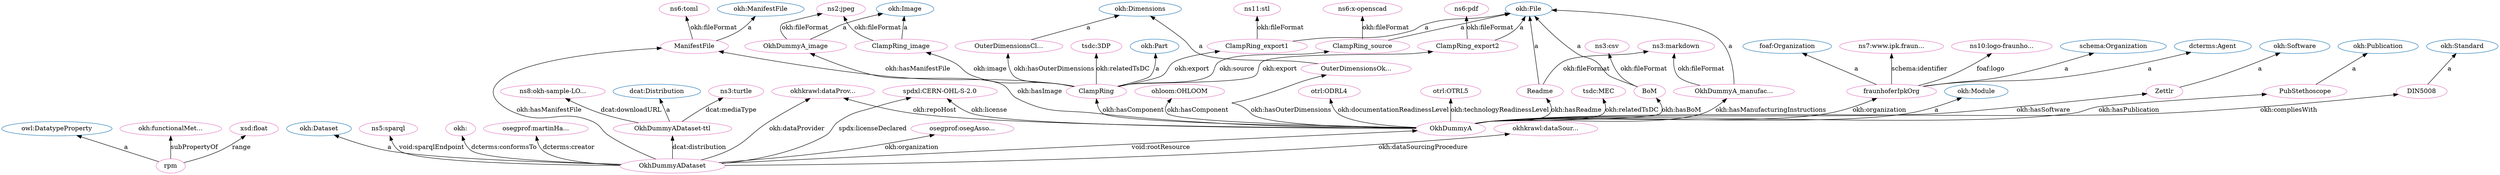 digraph G {
  rankdir=BT
  node[height=.3]
"http://www.w3.org/2002/07/owl#DatatypeProperty" [fillcolor="#1f77b4" color="#1f77b4" label="owl:DatatypeProperty"]
"http://w3id.org/oseg/ont/okh#File" [fillcolor="#1f77b4" color="#1f77b4" label="okh:File"]
"http://schema.org/Organization" [fillcolor="#1f77b4" color="#1f77b4" label="schema:Organization"]
"http://w3id.org/oseg/ont/okh#Software" [fillcolor="#1f77b4" color="#1f77b4" label="okh:Software"]
"http://w3id.org/oseg/ont/okh#Dataset" [fillcolor="#1f77b4" color="#1f77b4" label="okh:Dataset"]
"http://purl.org/dc/terms/Agent" [fillcolor="#1f77b4" color="#1f77b4" label="dcterms:Agent"]
"http://w3id.org/oseg/ont/okh#Image" [fillcolor="#1f77b4" color="#1f77b4" label="okh:Image"]
"http://xmlns.com/foaf/0.1/Organization" [fillcolor="#1f77b4" color="#1f77b4" label="foaf:Organization"]
"http://w3id.org/oseg/ont/okh#ManifestFile" [fillcolor="#1f77b4" color="#1f77b4" label="okh:ManifestFile"]
"http://w3id.org/oseg/ont/okh#Dimensions" [fillcolor="#1f77b4" color="#1f77b4" label="okh:Dimensions"]
"http://www.w3.org/ns/dcat#Distribution" [fillcolor="#1f77b4" color="#1f77b4" label="dcat:Distribution"]
"http://w3id.org/oseg/ont/okh#Part" [fillcolor="#1f77b4" color="#1f77b4" label="okh:Part"]
"http://w3id.org/oseg/ont/okh#Standard" [fillcolor="#1f77b4" color="#1f77b4" label="okh:Standard"]
"http://w3id.org/oseg/ont/okh#Module" [fillcolor="#1f77b4" color="#1f77b4" label="okh:Module"]
"http://w3id.org/oseg/ont/okh#Publication" [fillcolor="#1f77b4" color="#1f77b4" label="okh:Publication"]
"http://github.com/iop-alliance/OpenKnowHow/raw/master/res/sample_data/okh-sample-LOSH-Dummy-A.ttl#rpm" [fillcolor="#e377c2" color="#e377c2" label="rpm"]
"http://www.iana.org/assignments/media-types/image/jpeg" [fillcolor="#e377c2" color="#e377c2" label="ns2:jpeg"]
"http://www.iana.org/assignments/media-types/text/turtle" [fillcolor="#e377c2" color="#e377c2" label="ns3:turtle"]
"http://github.com/iop-alliance/OpenKnowHow/raw/master/res/sample_data/okh-sample-LOSH-Dummy-A.ttl#OkhDummyADataset" [fillcolor="#e377c2" color="#e377c2" label="OkhDummyADataset"]
"http://github.com/iop-alliance/OpenKnowHow/raw/master/res/sample_data/okh-sample-LOSH-Dummy-A.ttl#Zettlr" [fillcolor="#e377c2" color="#e377c2" label="Zettlr"]
"http://okh.dev.opensourceecology.de/sparql" [fillcolor="#e377c2" color="#e377c2" label="ns5:sparql"]
"http://www.iana.org/assignments/media-types/text/markdown" [fillcolor="#e377c2" color="#e377c2" label="ns3:markdown"]
"http://github.com/iop-alliance/OpenKnowHow/raw/master/res/sample_data/okh-sample-LOSH-Dummy-A.ttl#ClampRing_source" [fillcolor="#e377c2" color="#e377c2" label="ClampRing_source"]
"http://github.com/iop-alliance/OpenKnowHow/raw/master/res/sample_data/okh-sample-LOSH-Dummy-A.ttl#PubStethoscope" [fillcolor="#e377c2" color="#e377c2" label="PubStethoscope"]
"http://github.com/iop-alliance/OpenKnowHow/raw/master/res/sample_data/okh-sample-LOSH-Dummy-A.ttl#DIN5008" [fillcolor="#e377c2" color="#e377c2" label="DIN5008"]
"http://github.com/iop-alliance/OpenKnowHow/raw/master/res/sample_data/okh-sample-LOSH-Dummy-A.ttl#OkhDummyA_manufacturingInstructions" [fillcolor="#e377c2" color="#e377c2" label="OkhDummyA_manufac..."]
"http://github.com/iop-alliance/OpenKnowHow/raw/master/res/sample_data/okh-sample-LOSH-Dummy-A.ttl#ClampRing_export2" [fillcolor="#e377c2" color="#e377c2" label="ClampRing_export2"]
"http://w3id.org/oseg/ont/okh#" [fillcolor="#e377c2" color="#e377c2" label="okh:"]
"http://github.com/iop-alliance/OpenKnowHow/raw/master/res/sample_data/okh-sample-LOSH-Dummy-A.ttl#OuterDimensionsClampRing" [fillcolor="#e377c2" color="#e377c2" label="OuterDimensionsCl..."]
"http://www.iana.org/assignments/media-types/application/pdf" [fillcolor="#e377c2" color="#e377c2" label="ns6:pdf"]
"http://github.com/iop-alliance/OpenKnowHow/raw/master/res/sample_data/okh-sample-LOSH-Dummy-A.ttl#OkhDummyA_image" [fillcolor="#e377c2" color="#e377c2" label="OkhDummyA_image"]
"http://w3id.org/oseg/ont/oseg-profiles#martinHaeuer" [fillcolor="#e377c2" color="#e377c2" label="osegprof:martinHa..."]
"http://w3id.org/oseg/ont/okh-krawler#dataProviderGithub" [fillcolor="#e377c2" color="#e377c2" label="okhkrawl:dataProv..."]
"http://github.com/iop-alliance/OpenKnowHow/raw/master/res/sample_data/okh-sample-OHLOOM.ttl#OHLOOM" [fillcolor="#e377c2" color="#e377c2" label="ohloom:OHLOOM"]
"https://www.ipk.fraunhofer.de" [fillcolor="#e377c2" color="#e377c2" label="ns7:www.ipk.fraun..."]
"http://github.com/iop-alliance/OpenKnowHow/raw/master/res/sample_data/okh-sample-LOSH-Dummy-A.ttl#OuterDimensionsOkhDummyA" [fillcolor="#e377c2" color="#e377c2" label="OuterDimensionsOk..."]
"https://github.com/iop-alliance/OpenKnowHow/raw/master/res/sample_data/okh-sample-LOSH-Dummy-A.ttl" [fillcolor="#e377c2" color="#e377c2" label="ns8:okh-sample-LO..."]
"http://github.com/iop-alliance/OpenKnowHow/raw/master/res/sample_data/okh-sample-LOSH-Dummy-A.ttl#ManifestFile" [fillcolor="#e377c2" color="#e377c2" label="ManifestFile"]
"http://w3id.org/oseg/ont/otrl#ODRL4" [fillcolor="#e377c2" color="#e377c2" label="otrl:ODRL4"]
"http://www.iana.org/assignments/media-types/text/csv" [fillcolor="#e377c2" color="#e377c2" label="ns3:csv"]
"http://w3id.org/oseg/ont/otrl#OTRL5" [fillcolor="#e377c2" color="#e377c2" label="otrl:OTRL5"]
"http://spdx.org/licenses/CERN-OHL-S-2.0" [fillcolor="#e377c2" color="#e377c2" label="spdxl:CERN-OHL-S-2.0"]
"http://github.com/iop-alliance/OpenKnowHow/raw/master/res/sample_data/okh-sample-LOSH-Dummy-A.ttl#ClampRing" [fillcolor="#e377c2" color="#e377c2" label="ClampRing"]
"http://www.iana.org/assignments/media-types/application/x-openscad" [fillcolor="#e377c2" color="#e377c2" label="ns6:x-openscad"]
"http://w3id.org/oseg/ont/tsdc/core#MEC" [fillcolor="#e377c2" color="#e377c2" label="tsdc:MEC"]
"http://www.iana.org/assignments/media-types/application/toml" [fillcolor="#e377c2" color="#e377c2" label="ns6:toml"]
"http://github.com/iop-alliance/OpenKnowHow/raw/master/res/sample_data/okh-sample-LOSH-Dummy-A.ttl#BoM" [fillcolor="#e377c2" color="#e377c2" label="BoM"]
"http://github.com/iop-alliance/OpenKnowHow/raw/master/res/sample_data/okh-sample-LOSH-Dummy-A.ttl#ClampRing_image" [fillcolor="#e377c2" color="#e377c2" label="ClampRing_image"]
"https://www.ipk.fraunhofer.de/content/dam/ipk/IPK_Hauptseite/logos/logo-fraunhofer-ipk.png" [fillcolor="#e377c2" color="#e377c2" label="ns10:logo-fraunho..."]
"http://w3id.org/oseg/ont/okh#functionalMetadata" [fillcolor="#e377c2" color="#e377c2" label="okh:functionalMet..."]
"http://www.w3.org/2001/XMLSchema#float" [fillcolor="#e377c2" color="#e377c2" label="xsd:float"]
"http://github.com/iop-alliance/OpenKnowHow/raw/master/res/sample_data/okh-sample-LOSH-Dummy-A.ttl#fraunhoferIpkOrg" [fillcolor="#e377c2" color="#e377c2" label="fraunhoferIpkOrg"]
"http://github.com/iop-alliance/OpenKnowHow/raw/master/res/sample_data/okh-sample-LOSH-Dummy-A.ttl#OkhDummyADataset-ttl" [fillcolor="#e377c2" color="#e377c2" label="OkhDummyADataset-ttl"]
"http://w3id.org/oseg/ont/oseg-profiles#osegAssociation" [fillcolor="#e377c2" color="#e377c2" label="osegprof:osegAsso..."]
"http://www.iana.org/assignments/media-types/model/stl" [fillcolor="#e377c2" color="#e377c2" label="ns11:stl"]
"http://w3id.org/oseg/ont/tsdc/core#3DP" [fillcolor="#e377c2" color="#e377c2" label="tsdc:3DP"]
"http://github.com/iop-alliance/OpenKnowHow/raw/master/res/sample_data/okh-sample-LOSH-Dummy-A.ttl#ClampRing_export1" [fillcolor="#e377c2" color="#e377c2" label="ClampRing_export1"]
"http://github.com/iop-alliance/OpenKnowHow/raw/master/res/sample_data/okh-sample-LOSH-Dummy-A.ttl#OkhDummyA" [fillcolor="#e377c2" color="#e377c2" label="OkhDummyA"]
"http://github.com/iop-alliance/OpenKnowHow/raw/master/res/sample_data/okh-sample-LOSH-Dummy-A.ttl#Readme" [fillcolor="#e377c2" color="#e377c2" label="Readme"]
"http://w3id.org/oseg/ont/okh-krawler#dataSourcingProcedureManifest" [fillcolor="#e377c2" color="#e377c2" label="okhkrawl:dataSour..."]
  "http://github.com/iop-alliance/OpenKnowHow/raw/master/res/sample_data/okh-sample-LOSH-Dummy-A.ttl#OkhDummyADataset-ttl" -> "http://www.iana.org/assignments/media-types/text/turtle" [label="dcat:mediaType"]
  "http://github.com/iop-alliance/OpenKnowHow/raw/master/res/sample_data/okh-sample-LOSH-Dummy-A.ttl#OkhDummyADataset" -> "http://okh.dev.opensourceecology.de/sparql" [label="void:sparqlEndpoint"]
  "http://github.com/iop-alliance/OpenKnowHow/raw/master/res/sample_data/okh-sample-LOSH-Dummy-A.ttl#ClampRing_source" -> "http://w3id.org/oseg/ont/okh#File" [label="a"]
  "http://github.com/iop-alliance/OpenKnowHow/raw/master/res/sample_data/okh-sample-LOSH-Dummy-A.ttl#OkhDummyA" -> "http://github.com/iop-alliance/OpenKnowHow/raw/master/res/sample_data/okh-sample-LOSH-Dummy-A.ttl#PubStethoscope" [label="okh:hasPublication"]
  "http://github.com/iop-alliance/OpenKnowHow/raw/master/res/sample_data/okh-sample-LOSH-Dummy-A.ttl#DIN5008" -> "http://w3id.org/oseg/ont/okh#Standard" [label="a"]
  "http://github.com/iop-alliance/OpenKnowHow/raw/master/res/sample_data/okh-sample-LOSH-Dummy-A.ttl#OkhDummyA_manufacturingInstructions" -> "http://w3id.org/oseg/ont/okh#File" [label="a"]
  "http://github.com/iop-alliance/OpenKnowHow/raw/master/res/sample_data/okh-sample-LOSH-Dummy-A.ttl#ClampRing" -> "http://github.com/iop-alliance/OpenKnowHow/raw/master/res/sample_data/okh-sample-LOSH-Dummy-A.ttl#ClampRing_export2" [label="okh:export"]
  "http://github.com/iop-alliance/OpenKnowHow/raw/master/res/sample_data/okh-sample-LOSH-Dummy-A.ttl#ClampRing_export2" -> "http://w3id.org/oseg/ont/okh#File" [label="a"]
  "http://github.com/iop-alliance/OpenKnowHow/raw/master/res/sample_data/okh-sample-LOSH-Dummy-A.ttl#OkhDummyADataset" -> "http://w3id.org/oseg/ont/okh#" [label="dcterms:conformsTo"]
  "http://github.com/iop-alliance/OpenKnowHow/raw/master/res/sample_data/okh-sample-LOSH-Dummy-A.ttl#OkhDummyADataset" -> "http://w3id.org/oseg/ont/oseg-profiles#martinHaeuer" [label="dcterms:creator"]
  "http://github.com/iop-alliance/OpenKnowHow/raw/master/res/sample_data/okh-sample-LOSH-Dummy-A.ttl#OkhDummyA" -> "http://w3id.org/oseg/ont/okh-krawler#dataProviderGithub" [label="okh:repoHost"]
  "http://github.com/iop-alliance/OpenKnowHow/raw/master/res/sample_data/okh-sample-LOSH-Dummy-A.ttl#OkhDummyA" -> "http://github.com/iop-alliance/OpenKnowHow/raw/master/res/sample_data/okh-sample-OHLOOM.ttl#OHLOOM" [label="okh:hasComponent"]
  "http://github.com/iop-alliance/OpenKnowHow/raw/master/res/sample_data/okh-sample-LOSH-Dummy-A.ttl#OuterDimensionsOkhDummyA" -> "http://w3id.org/oseg/ont/okh#Dimensions" [label="a"]
  "http://github.com/iop-alliance/OpenKnowHow/raw/master/res/sample_data/okh-sample-LOSH-Dummy-A.ttl#OkhDummyA" -> "http://github.com/iop-alliance/OpenKnowHow/raw/master/res/sample_data/okh-sample-LOSH-Dummy-A.ttl#OuterDimensionsOkhDummyA" [label="okh:hasOuterDimensions"]
  "http://github.com/iop-alliance/OpenKnowHow/raw/master/res/sample_data/okh-sample-LOSH-Dummy-A.ttl#Readme" -> "http://www.iana.org/assignments/media-types/text/markdown" [label="okh:fileFormat"]
  "http://github.com/iop-alliance/OpenKnowHow/raw/master/res/sample_data/okh-sample-LOSH-Dummy-A.ttl#OkhDummyA" -> "http://w3id.org/oseg/ont/otrl#ODRL4" [label="okh:documentationReadinessLevel"]
  "http://github.com/iop-alliance/OpenKnowHow/raw/master/res/sample_data/okh-sample-LOSH-Dummy-A.ttl#OkhDummyA" -> "http://w3id.org/oseg/ont/otrl#OTRL5" [label="okh:technologyReadinessLevel"]
  "http://github.com/iop-alliance/OpenKnowHow/raw/master/res/sample_data/okh-sample-LOSH-Dummy-A.ttl#ClampRing" -> "http://github.com/iop-alliance/OpenKnowHow/raw/master/res/sample_data/okh-sample-LOSH-Dummy-A.ttl#OuterDimensionsClampRing" [label="okh:hasOuterDimensions"]
  "http://github.com/iop-alliance/OpenKnowHow/raw/master/res/sample_data/okh-sample-LOSH-Dummy-A.ttl#OkhDummyA" -> "http://github.com/iop-alliance/OpenKnowHow/raw/master/res/sample_data/okh-sample-LOSH-Dummy-A.ttl#ClampRing" [label="okh:hasComponent"]
  "http://github.com/iop-alliance/OpenKnowHow/raw/master/res/sample_data/okh-sample-LOSH-Dummy-A.ttl#ClampRing_source" -> "http://www.iana.org/assignments/media-types/application/x-openscad" [label="okh:fileFormat"]
  "http://github.com/iop-alliance/OpenKnowHow/raw/master/res/sample_data/okh-sample-LOSH-Dummy-A.ttl#ManifestFile" -> "http://w3id.org/oseg/ont/okh#ManifestFile" [label="a"]
  "http://github.com/iop-alliance/OpenKnowHow/raw/master/res/sample_data/okh-sample-LOSH-Dummy-A.ttl#BoM" -> "http://w3id.org/oseg/ont/okh#File" [label="a"]
  "http://github.com/iop-alliance/OpenKnowHow/raw/master/res/sample_data/okh-sample-LOSH-Dummy-A.ttl#ClampRing" -> "http://github.com/iop-alliance/OpenKnowHow/raw/master/res/sample_data/okh-sample-LOSH-Dummy-A.ttl#ClampRing_image" [label="okh:image"]
  "http://github.com/iop-alliance/OpenKnowHow/raw/master/res/sample_data/okh-sample-LOSH-Dummy-A.ttl#OkhDummyA" -> "http://github.com/iop-alliance/OpenKnowHow/raw/master/res/sample_data/okh-sample-LOSH-Dummy-A.ttl#Zettlr" [label="okh:hasSoftware"]
  "http://github.com/iop-alliance/OpenKnowHow/raw/master/res/sample_data/okh-sample-LOSH-Dummy-A.ttl#rpm" -> "http://w3id.org/oseg/ont/okh#functionalMetadata" [label="subPropertyOf"]
  "http://github.com/iop-alliance/OpenKnowHow/raw/master/res/sample_data/okh-sample-LOSH-Dummy-A.ttl#rpm" -> "http://www.w3.org/2001/XMLSchema#float" [label="range"]
  "http://github.com/iop-alliance/OpenKnowHow/raw/master/res/sample_data/okh-sample-LOSH-Dummy-A.ttl#OkhDummyA" -> "http://github.com/iop-alliance/OpenKnowHow/raw/master/res/sample_data/okh-sample-LOSH-Dummy-A.ttl#fraunhoferIpkOrg" [label="okh:organization"]
  "http://github.com/iop-alliance/OpenKnowHow/raw/master/res/sample_data/okh-sample-LOSH-Dummy-A.ttl#OkhDummyADataset-ttl" -> "http://www.w3.org/ns/dcat#Distribution" [label="a"]
  "http://github.com/iop-alliance/OpenKnowHow/raw/master/res/sample_data/okh-sample-LOSH-Dummy-A.ttl#ClampRing" -> "http://w3id.org/oseg/ont/okh#Part" [label="a"]
  "http://github.com/iop-alliance/OpenKnowHow/raw/master/res/sample_data/okh-sample-LOSH-Dummy-A.ttl#OkhDummyADataset" -> "http://w3id.org/oseg/ont/oseg-profiles#osegAssociation" [label="okh:organization"]
  "http://github.com/iop-alliance/OpenKnowHow/raw/master/res/sample_data/okh-sample-LOSH-Dummy-A.ttl#OkhDummyADataset" -> "http://github.com/iop-alliance/OpenKnowHow/raw/master/res/sample_data/okh-sample-LOSH-Dummy-A.ttl#ManifestFile" [label="okh:hasManifestFile"]
  "http://github.com/iop-alliance/OpenKnowHow/raw/master/res/sample_data/okh-sample-LOSH-Dummy-A.ttl#fraunhoferIpkOrg" -> "http://purl.org/dc/terms/Agent" [label="a"]
  "http://github.com/iop-alliance/OpenKnowHow/raw/master/res/sample_data/okh-sample-LOSH-Dummy-A.ttl#ClampRing_export1" -> "http://w3id.org/oseg/ont/okh#File" [label="a"]
  "http://github.com/iop-alliance/OpenKnowHow/raw/master/res/sample_data/okh-sample-LOSH-Dummy-A.ttl#OkhDummyA" -> "http://w3id.org/oseg/ont/okh#Module" [label="a"]
  "http://github.com/iop-alliance/OpenKnowHow/raw/master/res/sample_data/okh-sample-LOSH-Dummy-A.ttl#ClampRing" -> "http://github.com/iop-alliance/OpenKnowHow/raw/master/res/sample_data/okh-sample-LOSH-Dummy-A.ttl#ClampRing_export1" [label="okh:export"]
  "http://github.com/iop-alliance/OpenKnowHow/raw/master/res/sample_data/okh-sample-LOSH-Dummy-A.ttl#ClampRing_image" -> "http://w3id.org/oseg/ont/okh#Image" [label="a"]
  "http://github.com/iop-alliance/OpenKnowHow/raw/master/res/sample_data/okh-sample-LOSH-Dummy-A.ttl#OkhDummyA" -> "http://spdx.org/licenses/CERN-OHL-S-2.0" [label="okh:license"]
  "http://github.com/iop-alliance/OpenKnowHow/raw/master/res/sample_data/okh-sample-LOSH-Dummy-A.ttl#OkhDummyADataset" -> "http://w3id.org/oseg/ont/okh-krawler#dataSourcingProcedureManifest" [label="okh:dataSourcingProcedure"]
  "http://github.com/iop-alliance/OpenKnowHow/raw/master/res/sample_data/okh-sample-LOSH-Dummy-A.ttl#OkhDummyA" -> "http://github.com/iop-alliance/OpenKnowHow/raw/master/res/sample_data/okh-sample-LOSH-Dummy-A.ttl#BoM" [label="okh:hasBoM"]
  "http://github.com/iop-alliance/OpenKnowHow/raw/master/res/sample_data/okh-sample-LOSH-Dummy-A.ttl#rpm" -> "http://www.w3.org/2002/07/owl#DatatypeProperty" [label="a"]
  "http://github.com/iop-alliance/OpenKnowHow/raw/master/res/sample_data/okh-sample-LOSH-Dummy-A.ttl#ClampRing_image" -> "http://www.iana.org/assignments/media-types/image/jpeg" [label="okh:fileFormat"]
  "http://github.com/iop-alliance/OpenKnowHow/raw/master/res/sample_data/okh-sample-LOSH-Dummy-A.ttl#OkhDummyADataset" -> "http://w3id.org/oseg/ont/okh#Dataset" [label="a"]
  "http://github.com/iop-alliance/OpenKnowHow/raw/master/res/sample_data/okh-sample-LOSH-Dummy-A.ttl#Zettlr" -> "http://w3id.org/oseg/ont/okh#Software" [label="a"]
  "http://github.com/iop-alliance/OpenKnowHow/raw/master/res/sample_data/okh-sample-LOSH-Dummy-A.ttl#OkhDummyA_manufacturingInstructions" -> "http://www.iana.org/assignments/media-types/text/markdown" [label="okh:fileFormat"]
  "http://github.com/iop-alliance/OpenKnowHow/raw/master/res/sample_data/okh-sample-LOSH-Dummy-A.ttl#OuterDimensionsClampRing" -> "http://w3id.org/oseg/ont/okh#Dimensions" [label="a"]
  "http://github.com/iop-alliance/OpenKnowHow/raw/master/res/sample_data/okh-sample-LOSH-Dummy-A.ttl#OkhDummyA" -> "http://github.com/iop-alliance/OpenKnowHow/raw/master/res/sample_data/okh-sample-LOSH-Dummy-A.ttl#OkhDummyA_manufacturingInstructions" [label="okh:hasManufacturingInstructions"]
  "http://github.com/iop-alliance/OpenKnowHow/raw/master/res/sample_data/okh-sample-LOSH-Dummy-A.ttl#ClampRing_export2" -> "http://www.iana.org/assignments/media-types/application/pdf" [label="okh:fileFormat"]
  "http://github.com/iop-alliance/OpenKnowHow/raw/master/res/sample_data/okh-sample-LOSH-Dummy-A.ttl#OkhDummyA" -> "http://github.com/iop-alliance/OpenKnowHow/raw/master/res/sample_data/okh-sample-LOSH-Dummy-A.ttl#OkhDummyA_image" [label="okh:hasImage"]
  "http://github.com/iop-alliance/OpenKnowHow/raw/master/res/sample_data/okh-sample-LOSH-Dummy-A.ttl#OkhDummyA" -> "http://github.com/iop-alliance/OpenKnowHow/raw/master/res/sample_data/okh-sample-LOSH-Dummy-A.ttl#DIN5008" [label="okh:compliesWith"]
  "http://github.com/iop-alliance/OpenKnowHow/raw/master/res/sample_data/okh-sample-LOSH-Dummy-A.ttl#fraunhoferIpkOrg" -> "https://www.ipk.fraunhofer.de" [label="schema:identifier"]
  "http://github.com/iop-alliance/OpenKnowHow/raw/master/res/sample_data/okh-sample-LOSH-Dummy-A.ttl#OkhDummyADataset-ttl" -> "https://github.com/iop-alliance/OpenKnowHow/raw/master/res/sample_data/okh-sample-LOSH-Dummy-A.ttl" [label="dcat:downloadURL"]
  "http://github.com/iop-alliance/OpenKnowHow/raw/master/res/sample_data/okh-sample-LOSH-Dummy-A.ttl#OkhDummyA_image" -> "http://w3id.org/oseg/ont/okh#Image" [label="a"]
  "http://github.com/iop-alliance/OpenKnowHow/raw/master/res/sample_data/okh-sample-LOSH-Dummy-A.ttl#ClampRing" -> "http://github.com/iop-alliance/OpenKnowHow/raw/master/res/sample_data/okh-sample-LOSH-Dummy-A.ttl#ManifestFile" [label="okh:hasManifestFile"]
  "http://github.com/iop-alliance/OpenKnowHow/raw/master/res/sample_data/okh-sample-LOSH-Dummy-A.ttl#BoM" -> "http://www.iana.org/assignments/media-types/text/csv" [label="okh:fileFormat"]
  "http://github.com/iop-alliance/OpenKnowHow/raw/master/res/sample_data/okh-sample-LOSH-Dummy-A.ttl#OkhDummyA_image" -> "http://www.iana.org/assignments/media-types/image/jpeg" [label="okh:fileFormat"]
  "http://github.com/iop-alliance/OpenKnowHow/raw/master/res/sample_data/okh-sample-LOSH-Dummy-A.ttl#OkhDummyADataset" -> "http://spdx.org/licenses/CERN-OHL-S-2.0" [label="spdx:licenseDeclared"]
  "http://github.com/iop-alliance/OpenKnowHow/raw/master/res/sample_data/okh-sample-LOSH-Dummy-A.ttl#ClampRing" -> "http://github.com/iop-alliance/OpenKnowHow/raw/master/res/sample_data/okh-sample-LOSH-Dummy-A.ttl#ClampRing_source" [label="okh:source"]
  "http://github.com/iop-alliance/OpenKnowHow/raw/master/res/sample_data/okh-sample-LOSH-Dummy-A.ttl#OkhDummyA" -> "http://w3id.org/oseg/ont/tsdc/core#MEC" [label="okh:relatedTsDC"]
  "http://github.com/iop-alliance/OpenKnowHow/raw/master/res/sample_data/okh-sample-LOSH-Dummy-A.ttl#OkhDummyADataset" -> "http://w3id.org/oseg/ont/okh-krawler#dataProviderGithub" [label="okh:dataProvider"]
  "http://github.com/iop-alliance/OpenKnowHow/raw/master/res/sample_data/okh-sample-LOSH-Dummy-A.ttl#ManifestFile" -> "http://www.iana.org/assignments/media-types/application/toml" [label="okh:fileFormat"]
  "http://github.com/iop-alliance/OpenKnowHow/raw/master/res/sample_data/okh-sample-LOSH-Dummy-A.ttl#fraunhoferIpkOrg" -> "https://www.ipk.fraunhofer.de/content/dam/ipk/IPK_Hauptseite/logos/logo-fraunhofer-ipk.png" [label="foaf:logo"]
  "http://github.com/iop-alliance/OpenKnowHow/raw/master/res/sample_data/okh-sample-LOSH-Dummy-A.ttl#ClampRing_export1" -> "http://www.iana.org/assignments/media-types/model/stl" [label="okh:fileFormat"]
  "http://github.com/iop-alliance/OpenKnowHow/raw/master/res/sample_data/okh-sample-LOSH-Dummy-A.ttl#OkhDummyADataset" -> "http://github.com/iop-alliance/OpenKnowHow/raw/master/res/sample_data/okh-sample-LOSH-Dummy-A.ttl#OkhDummyADataset-ttl" [label="dcat:distribution"]
  "http://github.com/iop-alliance/OpenKnowHow/raw/master/res/sample_data/okh-sample-LOSH-Dummy-A.ttl#ClampRing" -> "http://w3id.org/oseg/ont/tsdc/core#3DP" [label="okh:relatedTsDC"]
  "http://github.com/iop-alliance/OpenKnowHow/raw/master/res/sample_data/okh-sample-LOSH-Dummy-A.ttl#OkhDummyADataset" -> "http://github.com/iop-alliance/OpenKnowHow/raw/master/res/sample_data/okh-sample-LOSH-Dummy-A.ttl#OkhDummyA" [label="void:rootResource"]
  "http://github.com/iop-alliance/OpenKnowHow/raw/master/res/sample_data/okh-sample-LOSH-Dummy-A.ttl#Readme" -> "http://w3id.org/oseg/ont/okh#File" [label="a"]
  "http://github.com/iop-alliance/OpenKnowHow/raw/master/res/sample_data/okh-sample-LOSH-Dummy-A.ttl#fraunhoferIpkOrg" -> "http://schema.org/Organization" [label="a"]
  "http://github.com/iop-alliance/OpenKnowHow/raw/master/res/sample_data/okh-sample-LOSH-Dummy-A.ttl#PubStethoscope" -> "http://w3id.org/oseg/ont/okh#Publication" [label="a"]
  "http://github.com/iop-alliance/OpenKnowHow/raw/master/res/sample_data/okh-sample-LOSH-Dummy-A.ttl#fraunhoferIpkOrg" -> "http://xmlns.com/foaf/0.1/Organization" [label="a"]
  "http://github.com/iop-alliance/OpenKnowHow/raw/master/res/sample_data/okh-sample-LOSH-Dummy-A.ttl#OkhDummyA" -> "http://github.com/iop-alliance/OpenKnowHow/raw/master/res/sample_data/okh-sample-LOSH-Dummy-A.ttl#Readme" [label="okh:hasReadme"]
}

